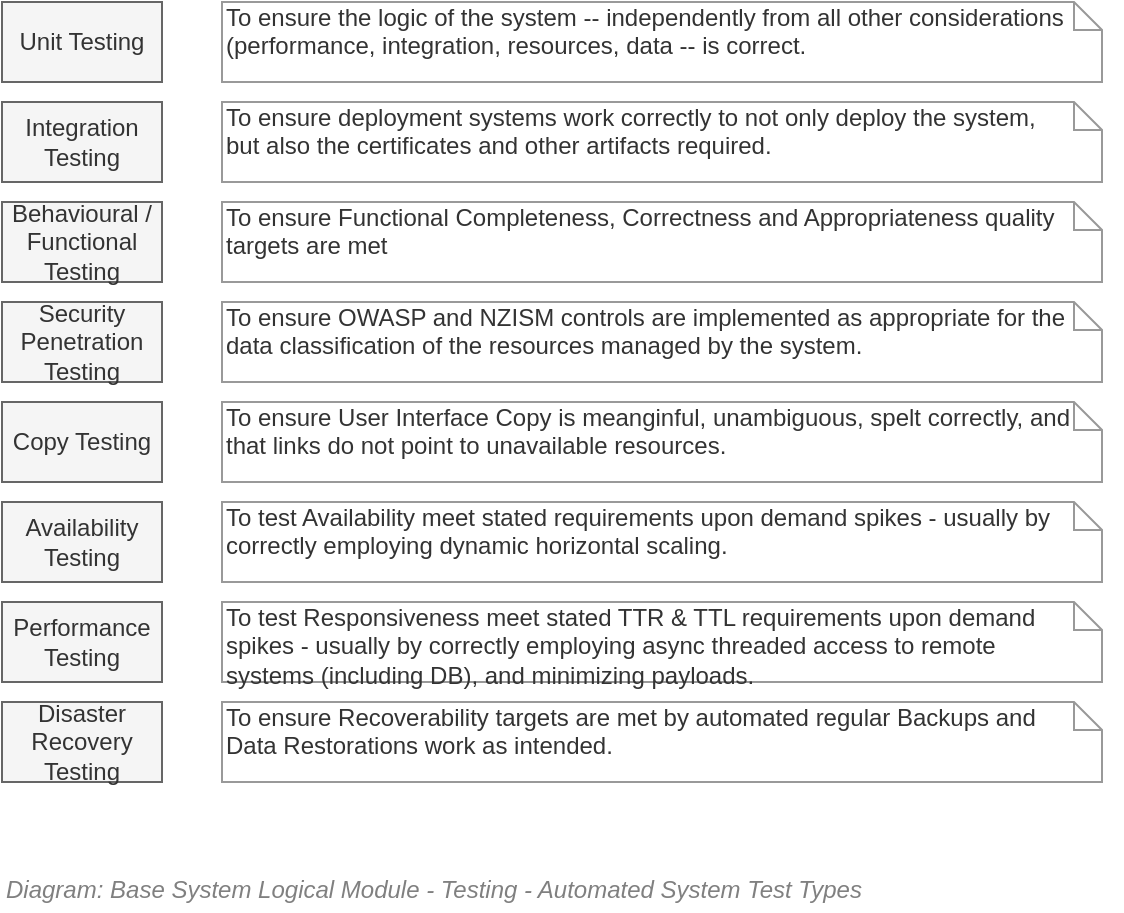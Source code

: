 <mxfile version="20.2.4" type="google"><diagram id="5WEFNIlv6aYihQP1dnyS" name="Page-1"><mxGraphModel grid="1" page="1" gridSize="10" guides="1" tooltips="1" connect="1" arrows="1" fold="1" pageScale="1" pageWidth="827" pageHeight="1169" math="0" shadow="0"><root><mxCell id="0"/><mxCell id="1" parent="0"/><mxCell id="A3z5qPZhKZc_rBXlTebr-1" value="&lt;font style=&quot;font-size: 12px&quot;&gt;Diagram: Base System Logical Module - Testing - Automated System Test Types&lt;/font&gt;" style="text;strokeColor=none;fillColor=none;html=1;fontSize=24;fontStyle=2;verticalAlign=middle;align=left;shadow=0;glass=0;comic=0;opacity=30;fontColor=#808080;" vertex="1" parent="1"><mxGeometry x="120" y="660" width="560" height="20" as="geometry"/></mxCell><mxCell id="A3z5qPZhKZc_rBXlTebr-2" value="Unit Testing" style="rounded=0;whiteSpace=wrap;html=1;strokeColor=#666666;strokeWidth=1;fillColor=#f5f5f5;fontSize=12;fontColor=#333333;align=center;" vertex="1" parent="1"><mxGeometry x="120" y="230" width="80" height="40" as="geometry"/></mxCell><mxCell id="A3z5qPZhKZc_rBXlTebr-3" value="Behavioural / Functional Testing" style="rounded=0;whiteSpace=wrap;html=1;strokeColor=#666666;strokeWidth=1;fillColor=#f5f5f5;fontSize=12;fontColor=#333333;align=center;" vertex="1" parent="1"><mxGeometry x="120" y="330" width="80" height="40" as="geometry"/></mxCell><mxCell id="A3z5qPZhKZc_rBXlTebr-4" value="Security Penetration Testing" style="rounded=0;whiteSpace=wrap;html=1;strokeColor=#666666;strokeWidth=1;fillColor=#f5f5f5;fontSize=12;fontColor=#333333;align=center;" vertex="1" parent="1"><mxGeometry x="120" y="380" width="80" height="40" as="geometry"/></mxCell><mxCell id="A3z5qPZhKZc_rBXlTebr-5" value="Performance Testing" style="rounded=0;whiteSpace=wrap;html=1;strokeColor=#666666;strokeWidth=1;fillColor=#f5f5f5;fontSize=12;fontColor=#333333;align=center;" vertex="1" parent="1"><mxGeometry x="120" y="530" width="80" height="40" as="geometry"/></mxCell><mxCell id="A3z5qPZhKZc_rBXlTebr-6" value="Disaster Recovery &lt;br style=&quot;font-size: 12px;&quot;&gt;Testing" style="rounded=0;whiteSpace=wrap;html=1;strokeColor=#666666;strokeWidth=1;fillColor=#f5f5f5;fontSize=12;fontColor=#333333;align=center;" vertex="1" parent="1"><mxGeometry x="120" y="580" width="80" height="40" as="geometry"/></mxCell><mxCell id="A3z5qPZhKZc_rBXlTebr-7" value="Copy Testing" style="rounded=0;whiteSpace=wrap;html=1;strokeColor=#666666;strokeWidth=1;fillColor=#f5f5f5;fontSize=12;fontColor=#333333;align=center;" vertex="1" parent="1"><mxGeometry x="120" y="430" width="80" height="40" as="geometry"/></mxCell><mxCell id="A3z5qPZhKZc_rBXlTebr-8" value="Integration Testing" style="rounded=0;whiteSpace=wrap;html=1;strokeColor=#666666;strokeWidth=1;fillColor=#f5f5f5;fontSize=12;fontColor=#333333;align=center;" vertex="1" parent="1"><mxGeometry x="120" y="280" width="80" height="40" as="geometry"/></mxCell><mxCell id="A3z5qPZhKZc_rBXlTebr-9" value="Availability Testing" style="rounded=0;whiteSpace=wrap;html=1;strokeColor=#666666;strokeWidth=1;fillColor=#f5f5f5;fontSize=12;fontColor=#333333;align=center;" vertex="1" parent="1"><mxGeometry x="120" y="480" width="80" height="40" as="geometry"/></mxCell><mxCell id="A3z5qPZhKZc_rBXlTebr-10" value="To test Responsiveness meet stated TTR &amp;amp; TTL requirements upon demand spikes - usually by correctly employing async threaded access to remote systems (including DB), and minimizing payloads." style="shape=note;whiteSpace=wrap;html=1;size=14;verticalAlign=top;align=left;spacingTop=-6;strokeWidth=1;fillColor=none;fontSize=12;strokeColor=#999999;fontColor=#333333;spacingRight=16;" vertex="1" parent="1"><mxGeometry x="230" y="530" width="440" height="40" as="geometry"/></mxCell><mxCell id="A3z5qPZhKZc_rBXlTebr-11" value="To ensure Recoverability targets are met by automated regular Backups and Data Restorations work as intended." style="shape=note;whiteSpace=wrap;html=1;size=14;verticalAlign=top;align=left;spacingTop=-6;strokeWidth=1;fillColor=none;fontSize=12;strokeColor=#999999;fontColor=#333333;spacingRight=16;" vertex="1" parent="1"><mxGeometry x="230" y="580" width="440" height="40" as="geometry"/></mxCell><mxCell id="A3z5qPZhKZc_rBXlTebr-12" value="To ensure User Interface Copy is meanginful, unambiguous, spelt correctly, and that links do not point to unavailable resources." style="shape=note;whiteSpace=wrap;html=1;size=14;verticalAlign=top;align=left;spacingTop=-6;strokeWidth=1;fillColor=none;fontSize=12;strokeColor=#999999;fontColor=#333333;spacingRight=16;" vertex="1" parent="1"><mxGeometry x="230" y="430" width="440" height="40" as="geometry"/></mxCell><mxCell id="A3z5qPZhKZc_rBXlTebr-13" value="To ensure OWASP and NZISM controls are implemented as appropriate for the data classification of the resources managed by the system." style="shape=note;whiteSpace=wrap;html=1;size=14;verticalAlign=top;align=left;spacingTop=-6;strokeWidth=1;fillColor=none;fontSize=12;strokeColor=#999999;fontColor=#333333;spacingRight=16;" vertex="1" parent="1"><mxGeometry x="230" y="380" width="440" height="40" as="geometry"/></mxCell><mxCell id="A3z5qPZhKZc_rBXlTebr-14" value="To ensure Functional Completeness, Correctness and Appropriateness quality targets are met" style="shape=note;whiteSpace=wrap;html=1;size=14;verticalAlign=top;align=left;spacingTop=-6;strokeWidth=1;fillColor=none;fontSize=12;strokeColor=#999999;fontColor=#333333;spacingRight=16;" vertex="1" parent="1"><mxGeometry x="230" y="330" width="440" height="40" as="geometry"/></mxCell><mxCell id="A3z5qPZhKZc_rBXlTebr-15" value="To ensure deployment systems work correctly to not only deploy the system, but also the certificates and other artifacts required." style="shape=note;whiteSpace=wrap;html=1;size=14;verticalAlign=top;align=left;spacingTop=-6;strokeWidth=1;fillColor=none;fontSize=12;strokeColor=#999999;fontColor=#333333;spacingRight=16;" vertex="1" parent="1"><mxGeometry x="230" y="280" width="440" height="40" as="geometry"/></mxCell><mxCell id="A3z5qPZhKZc_rBXlTebr-16" value="To ensure the logic of the system -- independently from all other considerations (performance, integration, resources, data -- is correct." style="shape=note;whiteSpace=wrap;html=1;size=14;verticalAlign=top;align=left;spacingTop=-6;strokeWidth=1;fillColor=none;fontSize=12;strokeColor=#999999;fontColor=#333333;spacingRight=16;" vertex="1" parent="1"><mxGeometry x="230" y="230" width="440" height="40" as="geometry"/></mxCell><mxCell id="A3z5qPZhKZc_rBXlTebr-17" value="To test Availability meet stated requirements upon demand spikes - usually by correctly employing dynamic horizontal scaling." style="shape=note;whiteSpace=wrap;html=1;size=14;verticalAlign=top;align=left;spacingTop=-6;strokeWidth=1;fillColor=none;fontSize=12;strokeColor=#999999;fontColor=#333333;spacingRight=16;" vertex="1" parent="1"><mxGeometry x="230" y="480" width="440" height="40" as="geometry"/></mxCell></root></mxGraphModel></diagram></mxfile>